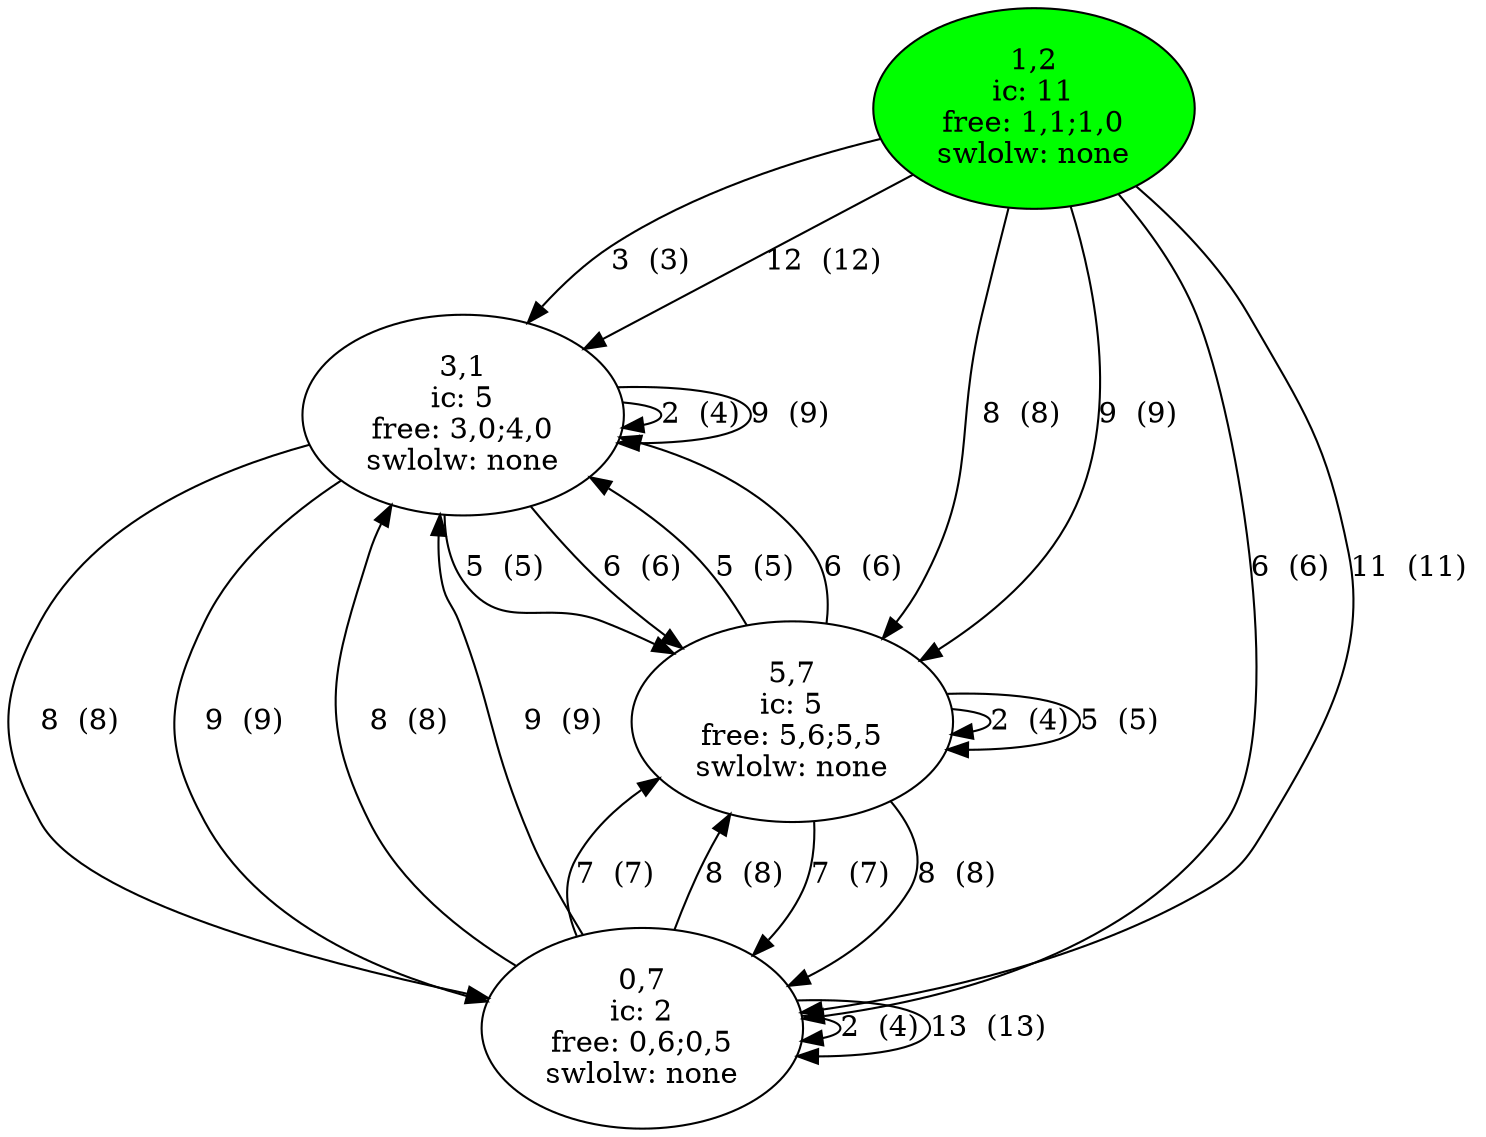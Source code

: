 digraph "tp0.txt_fields" {
	compound=true
	"3_1" [label="3,1
ic: 5
free: 3,0;4,0
swlolw: none" pos="8.399999999999999,19.599999999999998!"]
	"5_7" [label="5,7
ic: 5
free: 5,6;5,5
swlolw: none" pos="14.0,2.8!"]
	"0_7" [label="0,7
ic: 2
free: 0,6;0,5
swlolw: none" pos="0.0,2.8!"]
	"1_2" [label="1,2
ic: 11
free: 1,1;1,0
swlolw: none" fillcolor=green pos="2.8,16.799999999999997!" style=filled]
	"3_1" -> "3_1" [label="2  (4) "]
	"3_1" -> "5_7" [label="5  (5) "]
	"3_1" -> "5_7" [label="6  (6) "]
	"3_1" -> "0_7" [label="8  (8) "]
	"3_1" -> "0_7" [label="9  (9) "]
	"3_1" -> "3_1" [label="9  (9) "]
	"5_7" -> "5_7" [label="2  (4) "]
	"5_7" -> "3_1" [label="5  (5) "]
	"5_7" -> "5_7" [label="5  (5) "]
	"5_7" -> "3_1" [label="6  (6) "]
	"5_7" -> "0_7" [label="7  (7) "]
	"5_7" -> "0_7" [label="8  (8) "]
	"0_7" -> "0_7" [label="2  (4) "]
	"0_7" -> "5_7" [label="7  (7) "]
	"0_7" -> "3_1" [label="8  (8) "]
	"0_7" -> "5_7" [label="8  (8) "]
	"0_7" -> "3_1" [label="9  (9) "]
	"0_7" -> "0_7" [label="13  (13) "]
	"1_2" -> "3_1" [label="3  (3) "]
	"1_2" -> "0_7" [label="6  (6) "]
	"1_2" -> "5_7" [label="8  (8) "]
	"1_2" -> "5_7" [label="9  (9) "]
	"1_2" -> "0_7" [label="11  (11) "]
	"1_2" -> "3_1" [label="12  (12) "]
}
